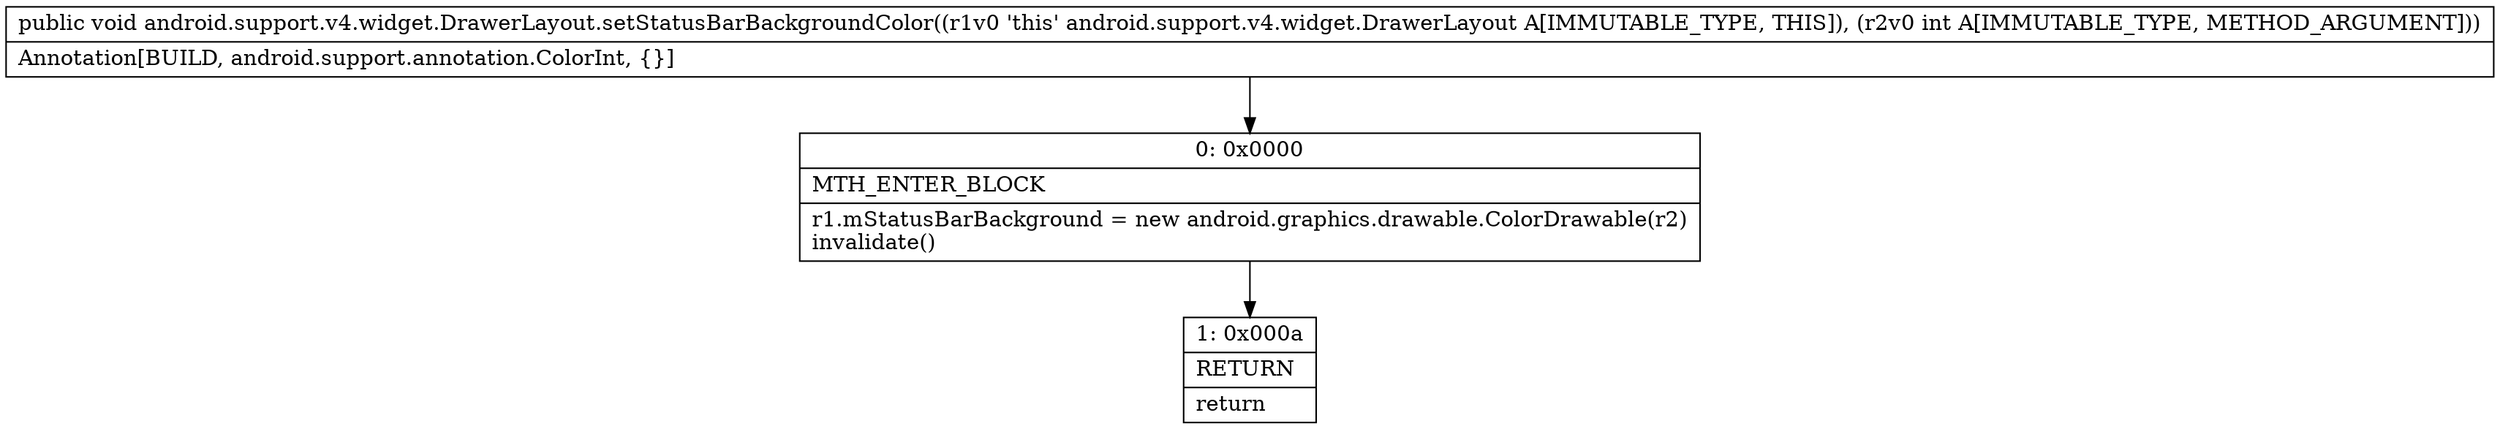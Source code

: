 digraph "CFG forandroid.support.v4.widget.DrawerLayout.setStatusBarBackgroundColor(I)V" {
Node_0 [shape=record,label="{0\:\ 0x0000|MTH_ENTER_BLOCK\l|r1.mStatusBarBackground = new android.graphics.drawable.ColorDrawable(r2)\linvalidate()\l}"];
Node_1 [shape=record,label="{1\:\ 0x000a|RETURN\l|return\l}"];
MethodNode[shape=record,label="{public void android.support.v4.widget.DrawerLayout.setStatusBarBackgroundColor((r1v0 'this' android.support.v4.widget.DrawerLayout A[IMMUTABLE_TYPE, THIS]), (r2v0 int A[IMMUTABLE_TYPE, METHOD_ARGUMENT]))  | Annotation[BUILD, android.support.annotation.ColorInt, \{\}]\l}"];
MethodNode -> Node_0;
Node_0 -> Node_1;
}

